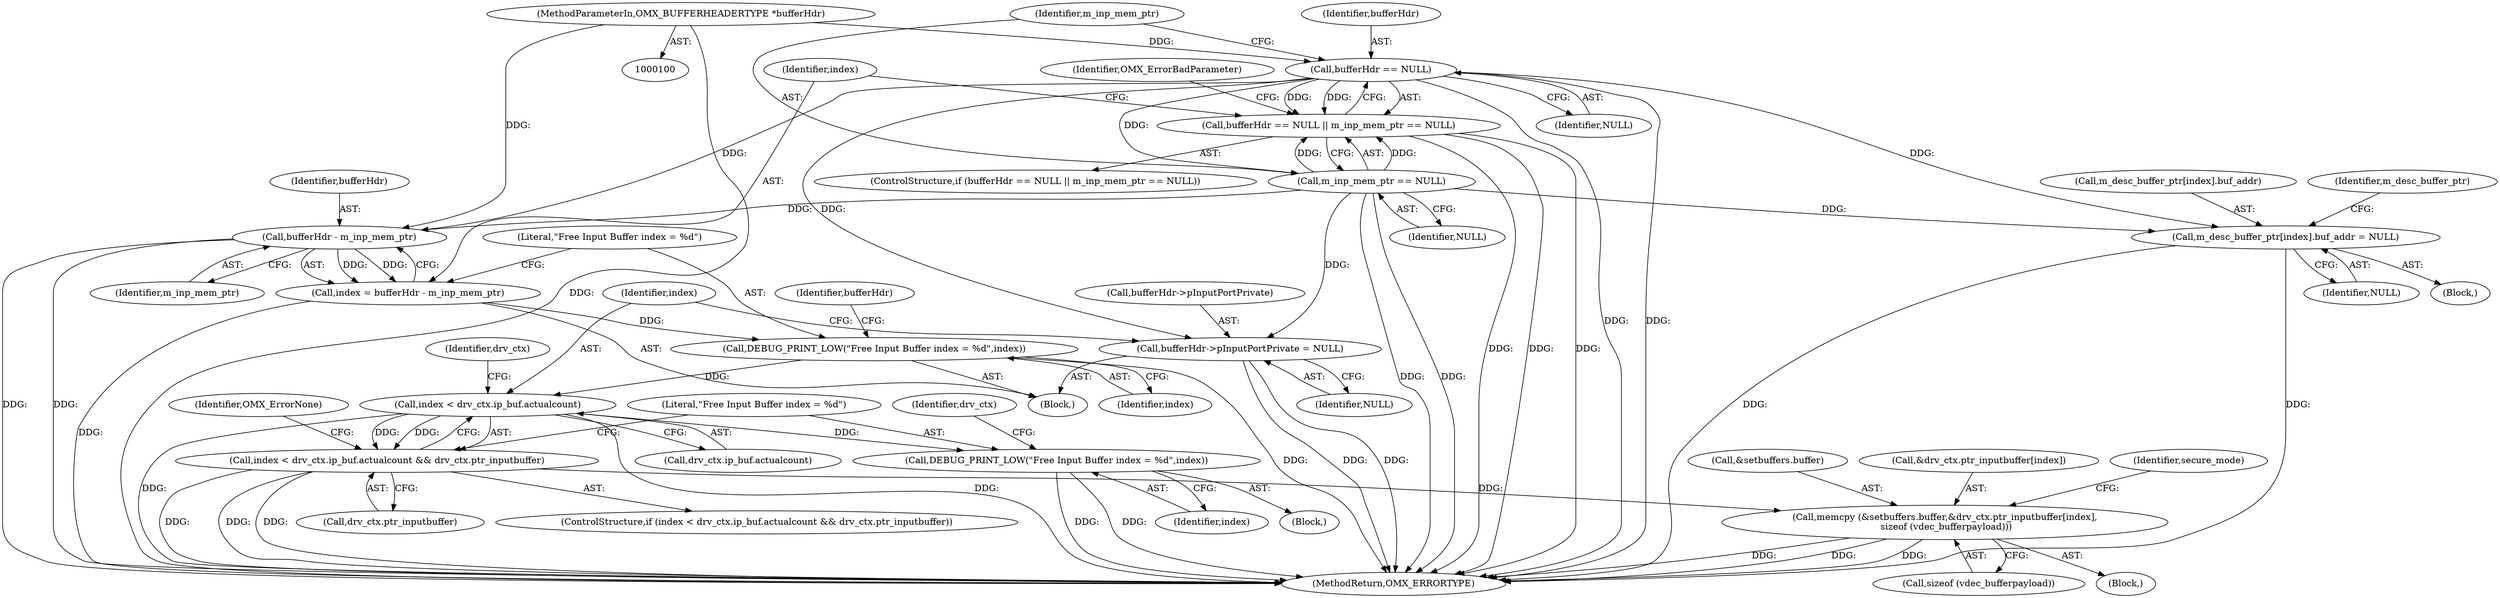 digraph "0_Android_5b82f4f90c3d531313714df4b936f92fb0ff15cf_2@pointer" {
"1000109" [label="(Call,bufferHdr == NULL)"];
"1000101" [label="(MethodParameterIn,OMX_BUFFERHEADERTYPE *bufferHdr)"];
"1000108" [label="(Call,bufferHdr == NULL || m_inp_mem_ptr == NULL)"];
"1000112" [label="(Call,m_inp_mem_ptr == NULL)"];
"1000120" [label="(Call,bufferHdr - m_inp_mem_ptr)"];
"1000118" [label="(Call,index = bufferHdr - m_inp_mem_ptr)"];
"1000123" [label="(Call,DEBUG_PRINT_LOW(\"Free Input Buffer index = %d\",index))"];
"1000134" [label="(Call,index < drv_ctx.ip_buf.actualcount)"];
"1000133" [label="(Call,index < drv_ctx.ip_buf.actualcount && drv_ctx.ptr_inputbuffer)"];
"1000165" [label="(Call,memcpy (&setbuffers.buffer,&drv_ctx.ptr_inputbuffer[index],\n sizeof (vdec_bufferpayload)))"];
"1000145" [label="(Call,DEBUG_PRINT_LOW(\"Free Input Buffer index = %d\",index))"];
"1000127" [label="(Call,bufferHdr->pInputPortPrivate = NULL)"];
"1000257" [label="(Call,m_desc_buffer_ptr[index].buf_addr = NULL)"];
"1000133" [label="(Call,index < drv_ctx.ip_buf.actualcount && drv_ctx.ptr_inputbuffer)"];
"1000258" [label="(Call,m_desc_buffer_ptr[index].buf_addr)"];
"1000124" [label="(Literal,\"Free Input Buffer index = %d\")"];
"1000267" [label="(Identifier,m_desc_buffer_ptr)"];
"1000114" [label="(Identifier,NULL)"];
"1000280" [label="(MethodReturn,OMX_ERRORTYPE)"];
"1000128" [label="(Call,bufferHdr->pInputPortPrivate)"];
"1000279" [label="(Identifier,OMX_ErrorNone)"];
"1000141" [label="(Call,drv_ctx.ptr_inputbuffer)"];
"1000134" [label="(Call,index < drv_ctx.ip_buf.actualcount)"];
"1000118" [label="(Call,index = bufferHdr - m_inp_mem_ptr)"];
"1000123" [label="(Call,DEBUG_PRINT_LOW(\"Free Input Buffer index = %d\",index))"];
"1000263" [label="(Identifier,NULL)"];
"1000125" [label="(Identifier,index)"];
"1000166" [label="(Call,&setbuffers.buffer)"];
"1000119" [label="(Identifier,index)"];
"1000257" [label="(Call,m_desc_buffer_ptr[index].buf_addr = NULL)"];
"1000120" [label="(Call,bufferHdr - m_inp_mem_ptr)"];
"1000142" [label="(Identifier,drv_ctx)"];
"1000110" [label="(Identifier,bufferHdr)"];
"1000250" [label="(Block,)"];
"1000129" [label="(Identifier,bufferHdr)"];
"1000145" [label="(Call,DEBUG_PRINT_LOW(\"Free Input Buffer index = %d\",index))"];
"1000127" [label="(Call,bufferHdr->pInputPortPrivate = NULL)"];
"1000108" [label="(Call,bufferHdr == NULL || m_inp_mem_ptr == NULL)"];
"1000144" [label="(Block,)"];
"1000117" [label="(Identifier,OMX_ErrorBadParameter)"];
"1000176" [label="(Call,sizeof (vdec_bufferpayload))"];
"1000107" [label="(ControlStructure,if (bufferHdr == NULL || m_inp_mem_ptr == NULL))"];
"1000135" [label="(Identifier,index)"];
"1000170" [label="(Call,&drv_ctx.ptr_inputbuffer[index])"];
"1000146" [label="(Literal,\"Free Input Buffer index = %d\")"];
"1000121" [label="(Identifier,bufferHdr)"];
"1000112" [label="(Call,m_inp_mem_ptr == NULL)"];
"1000111" [label="(Identifier,NULL)"];
"1000101" [label="(MethodParameterIn,OMX_BUFFERHEADERTYPE *bufferHdr)"];
"1000158" [label="(Block,)"];
"1000180" [label="(Identifier,secure_mode)"];
"1000102" [label="(Block,)"];
"1000113" [label="(Identifier,m_inp_mem_ptr)"];
"1000153" [label="(Identifier,drv_ctx)"];
"1000109" [label="(Call,bufferHdr == NULL)"];
"1000132" [label="(ControlStructure,if (index < drv_ctx.ip_buf.actualcount && drv_ctx.ptr_inputbuffer))"];
"1000122" [label="(Identifier,m_inp_mem_ptr)"];
"1000147" [label="(Identifier,index)"];
"1000131" [label="(Identifier,NULL)"];
"1000165" [label="(Call,memcpy (&setbuffers.buffer,&drv_ctx.ptr_inputbuffer[index],\n sizeof (vdec_bufferpayload)))"];
"1000136" [label="(Call,drv_ctx.ip_buf.actualcount)"];
"1000109" -> "1000108"  [label="AST: "];
"1000109" -> "1000111"  [label="CFG: "];
"1000110" -> "1000109"  [label="AST: "];
"1000111" -> "1000109"  [label="AST: "];
"1000113" -> "1000109"  [label="CFG: "];
"1000108" -> "1000109"  [label="CFG: "];
"1000109" -> "1000280"  [label="DDG: "];
"1000109" -> "1000280"  [label="DDG: "];
"1000109" -> "1000108"  [label="DDG: "];
"1000109" -> "1000108"  [label="DDG: "];
"1000101" -> "1000109"  [label="DDG: "];
"1000109" -> "1000112"  [label="DDG: "];
"1000109" -> "1000120"  [label="DDG: "];
"1000109" -> "1000127"  [label="DDG: "];
"1000109" -> "1000257"  [label="DDG: "];
"1000101" -> "1000100"  [label="AST: "];
"1000101" -> "1000280"  [label="DDG: "];
"1000101" -> "1000120"  [label="DDG: "];
"1000108" -> "1000107"  [label="AST: "];
"1000108" -> "1000112"  [label="CFG: "];
"1000112" -> "1000108"  [label="AST: "];
"1000117" -> "1000108"  [label="CFG: "];
"1000119" -> "1000108"  [label="CFG: "];
"1000108" -> "1000280"  [label="DDG: "];
"1000108" -> "1000280"  [label="DDG: "];
"1000108" -> "1000280"  [label="DDG: "];
"1000112" -> "1000108"  [label="DDG: "];
"1000112" -> "1000108"  [label="DDG: "];
"1000112" -> "1000114"  [label="CFG: "];
"1000113" -> "1000112"  [label="AST: "];
"1000114" -> "1000112"  [label="AST: "];
"1000112" -> "1000280"  [label="DDG: "];
"1000112" -> "1000280"  [label="DDG: "];
"1000112" -> "1000120"  [label="DDG: "];
"1000112" -> "1000127"  [label="DDG: "];
"1000112" -> "1000257"  [label="DDG: "];
"1000120" -> "1000118"  [label="AST: "];
"1000120" -> "1000122"  [label="CFG: "];
"1000121" -> "1000120"  [label="AST: "];
"1000122" -> "1000120"  [label="AST: "];
"1000118" -> "1000120"  [label="CFG: "];
"1000120" -> "1000280"  [label="DDG: "];
"1000120" -> "1000280"  [label="DDG: "];
"1000120" -> "1000118"  [label="DDG: "];
"1000120" -> "1000118"  [label="DDG: "];
"1000118" -> "1000102"  [label="AST: "];
"1000119" -> "1000118"  [label="AST: "];
"1000124" -> "1000118"  [label="CFG: "];
"1000118" -> "1000280"  [label="DDG: "];
"1000118" -> "1000123"  [label="DDG: "];
"1000123" -> "1000102"  [label="AST: "];
"1000123" -> "1000125"  [label="CFG: "];
"1000124" -> "1000123"  [label="AST: "];
"1000125" -> "1000123"  [label="AST: "];
"1000129" -> "1000123"  [label="CFG: "];
"1000123" -> "1000280"  [label="DDG: "];
"1000123" -> "1000134"  [label="DDG: "];
"1000134" -> "1000133"  [label="AST: "];
"1000134" -> "1000136"  [label="CFG: "];
"1000135" -> "1000134"  [label="AST: "];
"1000136" -> "1000134"  [label="AST: "];
"1000142" -> "1000134"  [label="CFG: "];
"1000133" -> "1000134"  [label="CFG: "];
"1000134" -> "1000280"  [label="DDG: "];
"1000134" -> "1000280"  [label="DDG: "];
"1000134" -> "1000133"  [label="DDG: "];
"1000134" -> "1000133"  [label="DDG: "];
"1000134" -> "1000145"  [label="DDG: "];
"1000133" -> "1000132"  [label="AST: "];
"1000133" -> "1000141"  [label="CFG: "];
"1000141" -> "1000133"  [label="AST: "];
"1000146" -> "1000133"  [label="CFG: "];
"1000279" -> "1000133"  [label="CFG: "];
"1000133" -> "1000280"  [label="DDG: "];
"1000133" -> "1000280"  [label="DDG: "];
"1000133" -> "1000280"  [label="DDG: "];
"1000133" -> "1000165"  [label="DDG: "];
"1000165" -> "1000158"  [label="AST: "];
"1000165" -> "1000176"  [label="CFG: "];
"1000166" -> "1000165"  [label="AST: "];
"1000170" -> "1000165"  [label="AST: "];
"1000176" -> "1000165"  [label="AST: "];
"1000180" -> "1000165"  [label="CFG: "];
"1000165" -> "1000280"  [label="DDG: "];
"1000165" -> "1000280"  [label="DDG: "];
"1000165" -> "1000280"  [label="DDG: "];
"1000145" -> "1000144"  [label="AST: "];
"1000145" -> "1000147"  [label="CFG: "];
"1000146" -> "1000145"  [label="AST: "];
"1000147" -> "1000145"  [label="AST: "];
"1000153" -> "1000145"  [label="CFG: "];
"1000145" -> "1000280"  [label="DDG: "];
"1000145" -> "1000280"  [label="DDG: "];
"1000127" -> "1000102"  [label="AST: "];
"1000127" -> "1000131"  [label="CFG: "];
"1000128" -> "1000127"  [label="AST: "];
"1000131" -> "1000127"  [label="AST: "];
"1000135" -> "1000127"  [label="CFG: "];
"1000127" -> "1000280"  [label="DDG: "];
"1000127" -> "1000280"  [label="DDG: "];
"1000257" -> "1000250"  [label="AST: "];
"1000257" -> "1000263"  [label="CFG: "];
"1000258" -> "1000257"  [label="AST: "];
"1000263" -> "1000257"  [label="AST: "];
"1000267" -> "1000257"  [label="CFG: "];
"1000257" -> "1000280"  [label="DDG: "];
"1000257" -> "1000280"  [label="DDG: "];
}
